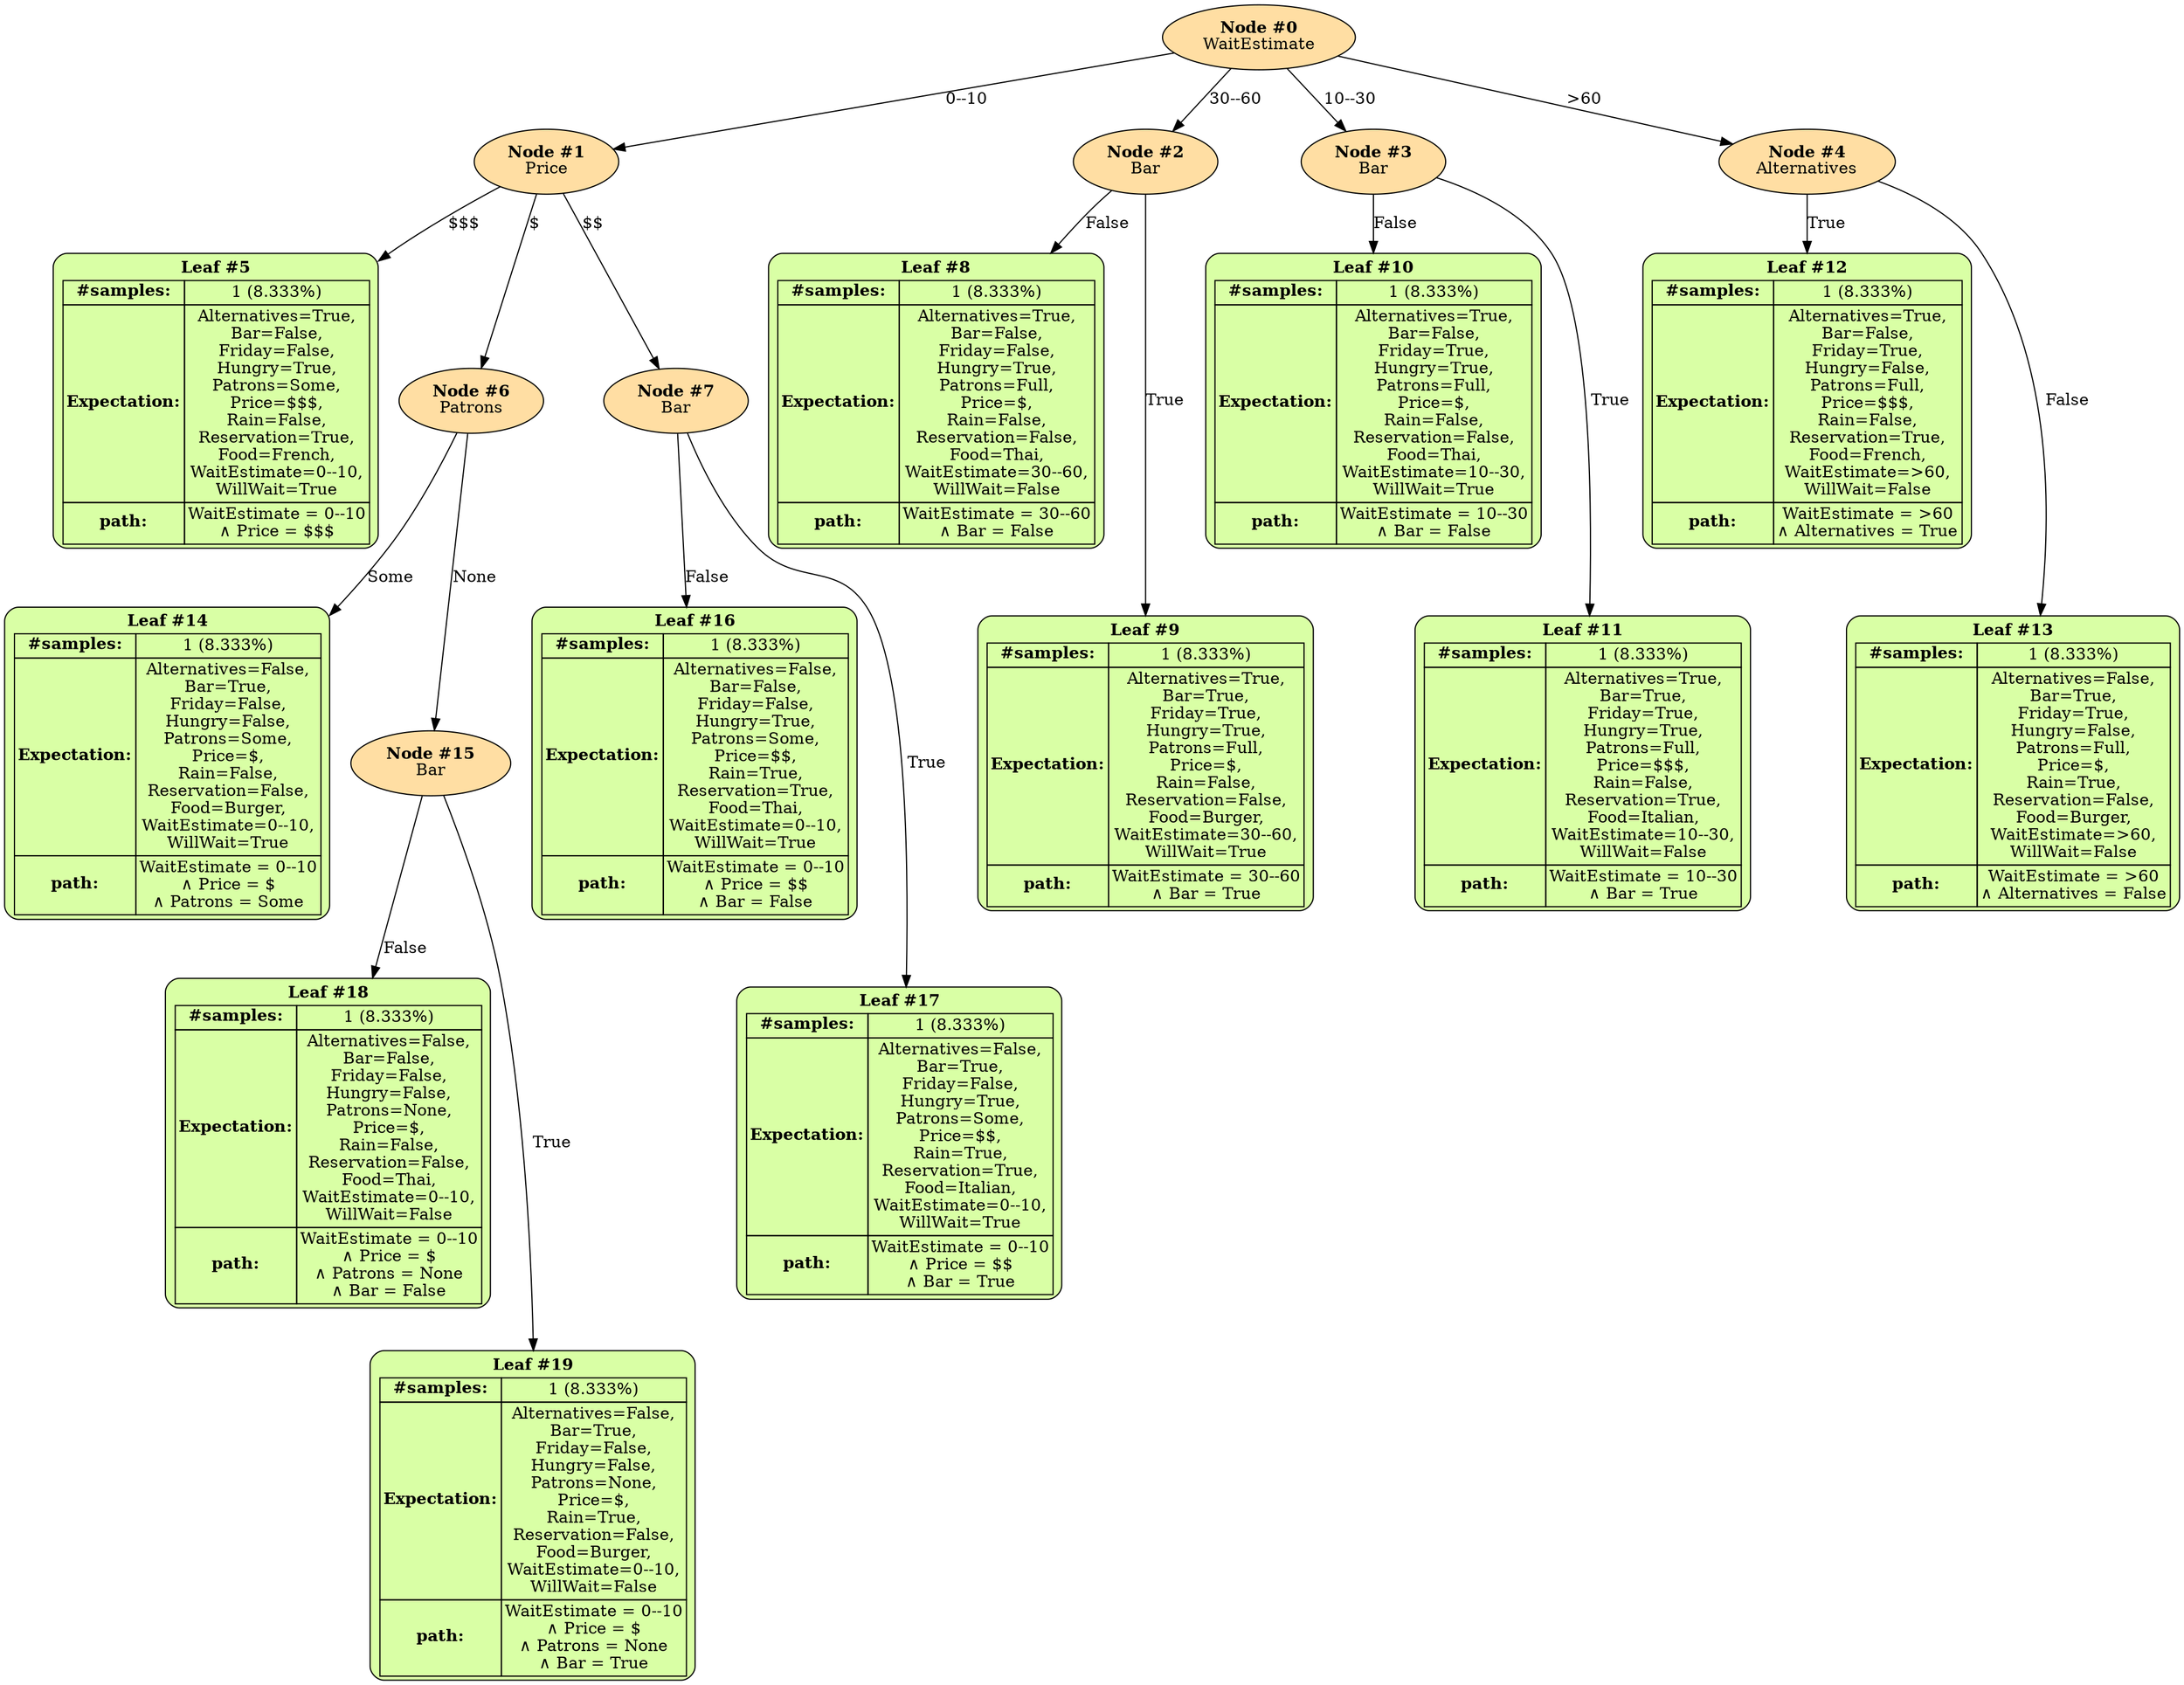 digraph Restaurant {
	5	[fillcolor="#b3ff4c80",
		label=<<TABLE ALIGN="CENTER" VALIGN="MIDDLE" BORDER="0" CELLBORDER="0" CELLSPACING="0">
                            <TR>
                                <TD ALIGN="CENTER" VALIGN="MIDDLE" COLSPAN="2"><B>Leaf #5</B><BR/></TD>
                            </TR>
                                <TR>
                                    <TD BORDER="1" ALIGN="CENTER" VALIGN="MIDDLE"><B>#samples:</B></TD>
                                    <TD BORDER="1" ALIGN="CENTER" VALIGN="MIDDLE">1 (8.333%)</TD>
                                </TR>
                                <TR>
                                    <TD BORDER="1" ALIGN="CENTER" VALIGN="MIDDLE"><B>Expectation:</B></TD>
                                    <TD BORDER="1" ALIGN="CENTER" VALIGN="MIDDLE">Alternatives=True,<BR/>Bar=False,<BR/>Friday=False,<BR/>Hungry=True,<BR/>Patrons=Some,<BR/>Price=$$$,<BR/>Rain=False,<BR/>Reservation=True,<BR/>Food=French,<BR/>WaitEstimate=0--10,<BR/>WillWait=True</TD>
                                </TR>
                                <TR>
                                    <TD BORDER="1" ROWSPAN="2" ALIGN="CENTER" VALIGN="MIDDLE"><B>path:</B></TD>
                                    <TD BORDER="1" ROWSPAN="2" ALIGN="CENTER" VALIGN="MIDDLE">WaitEstimate = 0--10<BR/>∧ Price = $$$</TD>
                                </TR>
                                
                      </TABLE>>,
		shape=box,
		style="rounded,filled"];
	8	[fillcolor="#b3ff4c80",
		label=<<TABLE ALIGN="CENTER" VALIGN="MIDDLE" BORDER="0" CELLBORDER="0" CELLSPACING="0">
                            <TR>
                                <TD ALIGN="CENTER" VALIGN="MIDDLE" COLSPAN="2"><B>Leaf #8</B><BR/></TD>
                            </TR>
                                <TR>
                                    <TD BORDER="1" ALIGN="CENTER" VALIGN="MIDDLE"><B>#samples:</B></TD>
                                    <TD BORDER="1" ALIGN="CENTER" VALIGN="MIDDLE">1 (8.333%)</TD>
                                </TR>
                                <TR>
                                    <TD BORDER="1" ALIGN="CENTER" VALIGN="MIDDLE"><B>Expectation:</B></TD>
                                    <TD BORDER="1" ALIGN="CENTER" VALIGN="MIDDLE">Alternatives=True,<BR/>Bar=False,<BR/>Friday=False,<BR/>Hungry=True,<BR/>Patrons=Full,<BR/>Price=$,<BR/>Rain=False,<BR/>Reservation=False,<BR/>Food=Thai,<BR/>WaitEstimate=30--60,<BR/>WillWait=False</TD>
                                </TR>
                                <TR>
                                    <TD BORDER="1" ROWSPAN="2" ALIGN="CENTER" VALIGN="MIDDLE"><B>path:</B></TD>
                                    <TD BORDER="1" ROWSPAN="2" ALIGN="CENTER" VALIGN="MIDDLE">WaitEstimate = 30--60<BR/>∧ Bar = False</TD>
                                </TR>
                                
                      </TABLE>>,
		shape=box,
		style="rounded,filled"];
	9	[fillcolor="#b3ff4c80",
		label=<<TABLE ALIGN="CENTER" VALIGN="MIDDLE" BORDER="0" CELLBORDER="0" CELLSPACING="0">
                            <TR>
                                <TD ALIGN="CENTER" VALIGN="MIDDLE" COLSPAN="2"><B>Leaf #9</B><BR/></TD>
                            </TR>
                                <TR>
                                    <TD BORDER="1" ALIGN="CENTER" VALIGN="MIDDLE"><B>#samples:</B></TD>
                                    <TD BORDER="1" ALIGN="CENTER" VALIGN="MIDDLE">1 (8.333%)</TD>
                                </TR>
                                <TR>
                                    <TD BORDER="1" ALIGN="CENTER" VALIGN="MIDDLE"><B>Expectation:</B></TD>
                                    <TD BORDER="1" ALIGN="CENTER" VALIGN="MIDDLE">Alternatives=True,<BR/>Bar=True,<BR/>Friday=True,<BR/>Hungry=True,<BR/>Patrons=Full,<BR/>Price=$,<BR/>Rain=False,<BR/>Reservation=False,<BR/>Food=Burger,<BR/>WaitEstimate=30--60,<BR/>WillWait=True</TD>
                                </TR>
                                <TR>
                                    <TD BORDER="1" ROWSPAN="2" ALIGN="CENTER" VALIGN="MIDDLE"><B>path:</B></TD>
                                    <TD BORDER="1" ROWSPAN="2" ALIGN="CENTER" VALIGN="MIDDLE">WaitEstimate = 30--60<BR/>∧ Bar = True</TD>
                                </TR>
                                
                      </TABLE>>,
		shape=box,
		style="rounded,filled"];
	10	[fillcolor="#b3ff4c80",
		label=<<TABLE ALIGN="CENTER" VALIGN="MIDDLE" BORDER="0" CELLBORDER="0" CELLSPACING="0">
                            <TR>
                                <TD ALIGN="CENTER" VALIGN="MIDDLE" COLSPAN="2"><B>Leaf #10</B><BR/></TD>
                            </TR>
                                <TR>
                                    <TD BORDER="1" ALIGN="CENTER" VALIGN="MIDDLE"><B>#samples:</B></TD>
                                    <TD BORDER="1" ALIGN="CENTER" VALIGN="MIDDLE">1 (8.333%)</TD>
                                </TR>
                                <TR>
                                    <TD BORDER="1" ALIGN="CENTER" VALIGN="MIDDLE"><B>Expectation:</B></TD>
                                    <TD BORDER="1" ALIGN="CENTER" VALIGN="MIDDLE">Alternatives=True,<BR/>Bar=False,<BR/>Friday=True,<BR/>Hungry=True,<BR/>Patrons=Full,<BR/>Price=$,<BR/>Rain=False,<BR/>Reservation=False,<BR/>Food=Thai,<BR/>WaitEstimate=10--30,<BR/>WillWait=True</TD>
                                </TR>
                                <TR>
                                    <TD BORDER="1" ROWSPAN="2" ALIGN="CENTER" VALIGN="MIDDLE"><B>path:</B></TD>
                                    <TD BORDER="1" ROWSPAN="2" ALIGN="CENTER" VALIGN="MIDDLE">WaitEstimate = 10--30<BR/>∧ Bar = False</TD>
                                </TR>
                                
                      </TABLE>>,
		shape=box,
		style="rounded,filled"];
	11	[fillcolor="#b3ff4c80",
		label=<<TABLE ALIGN="CENTER" VALIGN="MIDDLE" BORDER="0" CELLBORDER="0" CELLSPACING="0">
                            <TR>
                                <TD ALIGN="CENTER" VALIGN="MIDDLE" COLSPAN="2"><B>Leaf #11</B><BR/></TD>
                            </TR>
                                <TR>
                                    <TD BORDER="1" ALIGN="CENTER" VALIGN="MIDDLE"><B>#samples:</B></TD>
                                    <TD BORDER="1" ALIGN="CENTER" VALIGN="MIDDLE">1 (8.333%)</TD>
                                </TR>
                                <TR>
                                    <TD BORDER="1" ALIGN="CENTER" VALIGN="MIDDLE"><B>Expectation:</B></TD>
                                    <TD BORDER="1" ALIGN="CENTER" VALIGN="MIDDLE">Alternatives=True,<BR/>Bar=True,<BR/>Friday=True,<BR/>Hungry=True,<BR/>Patrons=Full,<BR/>Price=$$$,<BR/>Rain=False,<BR/>Reservation=True,<BR/>Food=Italian,<BR/>WaitEstimate=10--30,<BR/>WillWait=False</TD>
                                </TR>
                                <TR>
                                    <TD BORDER="1" ROWSPAN="2" ALIGN="CENTER" VALIGN="MIDDLE"><B>path:</B></TD>
                                    <TD BORDER="1" ROWSPAN="2" ALIGN="CENTER" VALIGN="MIDDLE">WaitEstimate = 10--30<BR/>∧ Bar = True</TD>
                                </TR>
                                
                      </TABLE>>,
		shape=box,
		style="rounded,filled"];
	12	[fillcolor="#b3ff4c80",
		label=<<TABLE ALIGN="CENTER" VALIGN="MIDDLE" BORDER="0" CELLBORDER="0" CELLSPACING="0">
                            <TR>
                                <TD ALIGN="CENTER" VALIGN="MIDDLE" COLSPAN="2"><B>Leaf #12</B><BR/></TD>
                            </TR>
                                <TR>
                                    <TD BORDER="1" ALIGN="CENTER" VALIGN="MIDDLE"><B>#samples:</B></TD>
                                    <TD BORDER="1" ALIGN="CENTER" VALIGN="MIDDLE">1 (8.333%)</TD>
                                </TR>
                                <TR>
                                    <TD BORDER="1" ALIGN="CENTER" VALIGN="MIDDLE"><B>Expectation:</B></TD>
                                    <TD BORDER="1" ALIGN="CENTER" VALIGN="MIDDLE">Alternatives=True,<BR/>Bar=False,<BR/>Friday=True,<BR/>Hungry=False,<BR/>Patrons=Full,<BR/>Price=$$$,<BR/>Rain=False,<BR/>Reservation=True,<BR/>Food=French,<BR/>WaitEstimate=&gt;60,<BR/>WillWait=False</TD>
                                </TR>
                                <TR>
                                    <TD BORDER="1" ROWSPAN="2" ALIGN="CENTER" VALIGN="MIDDLE"><B>path:</B></TD>
                                    <TD BORDER="1" ROWSPAN="2" ALIGN="CENTER" VALIGN="MIDDLE">WaitEstimate = &gt;60<BR/>∧ Alternatives = True</TD>
                                </TR>
                                
                      </TABLE>>,
		shape=box,
		style="rounded,filled"];
	13	[fillcolor="#b3ff4c80",
		label=<<TABLE ALIGN="CENTER" VALIGN="MIDDLE" BORDER="0" CELLBORDER="0" CELLSPACING="0">
                            <TR>
                                <TD ALIGN="CENTER" VALIGN="MIDDLE" COLSPAN="2"><B>Leaf #13</B><BR/></TD>
                            </TR>
                                <TR>
                                    <TD BORDER="1" ALIGN="CENTER" VALIGN="MIDDLE"><B>#samples:</B></TD>
                                    <TD BORDER="1" ALIGN="CENTER" VALIGN="MIDDLE">1 (8.333%)</TD>
                                </TR>
                                <TR>
                                    <TD BORDER="1" ALIGN="CENTER" VALIGN="MIDDLE"><B>Expectation:</B></TD>
                                    <TD BORDER="1" ALIGN="CENTER" VALIGN="MIDDLE">Alternatives=False,<BR/>Bar=True,<BR/>Friday=True,<BR/>Hungry=False,<BR/>Patrons=Full,<BR/>Price=$,<BR/>Rain=True,<BR/>Reservation=False,<BR/>Food=Burger,<BR/>WaitEstimate=&gt;60,<BR/>WillWait=False</TD>
                                </TR>
                                <TR>
                                    <TD BORDER="1" ROWSPAN="2" ALIGN="CENTER" VALIGN="MIDDLE"><B>path:</B></TD>
                                    <TD BORDER="1" ROWSPAN="2" ALIGN="CENTER" VALIGN="MIDDLE">WaitEstimate = &gt;60<BR/>∧ Alternatives = False</TD>
                                </TR>
                                
                      </TABLE>>,
		shape=box,
		style="rounded,filled"];
	14	[fillcolor="#b3ff4c80",
		label=<<TABLE ALIGN="CENTER" VALIGN="MIDDLE" BORDER="0" CELLBORDER="0" CELLSPACING="0">
                            <TR>
                                <TD ALIGN="CENTER" VALIGN="MIDDLE" COLSPAN="2"><B>Leaf #14</B><BR/></TD>
                            </TR>
                                <TR>
                                    <TD BORDER="1" ALIGN="CENTER" VALIGN="MIDDLE"><B>#samples:</B></TD>
                                    <TD BORDER="1" ALIGN="CENTER" VALIGN="MIDDLE">1 (8.333%)</TD>
                                </TR>
                                <TR>
                                    <TD BORDER="1" ALIGN="CENTER" VALIGN="MIDDLE"><B>Expectation:</B></TD>
                                    <TD BORDER="1" ALIGN="CENTER" VALIGN="MIDDLE">Alternatives=False,<BR/>Bar=True,<BR/>Friday=False,<BR/>Hungry=False,<BR/>Patrons=Some,<BR/>Price=$,<BR/>Rain=False,<BR/>Reservation=False,<BR/>Food=Burger,<BR/>WaitEstimate=0--10,<BR/>WillWait=True</TD>
                                </TR>
                                <TR>
                                    <TD BORDER="1" ROWSPAN="3" ALIGN="CENTER" VALIGN="MIDDLE"><B>path:</B></TD>
                                    <TD BORDER="1" ROWSPAN="3" ALIGN="CENTER" VALIGN="MIDDLE">WaitEstimate = 0--10<BR/>∧ Price = $<BR/>∧ Patrons = Some</TD>
                                </TR>
                                
                      </TABLE>>,
		shape=box,
		style="rounded,filled"];
	16	[fillcolor="#b3ff4c80",
		label=<<TABLE ALIGN="CENTER" VALIGN="MIDDLE" BORDER="0" CELLBORDER="0" CELLSPACING="0">
                            <TR>
                                <TD ALIGN="CENTER" VALIGN="MIDDLE" COLSPAN="2"><B>Leaf #16</B><BR/></TD>
                            </TR>
                                <TR>
                                    <TD BORDER="1" ALIGN="CENTER" VALIGN="MIDDLE"><B>#samples:</B></TD>
                                    <TD BORDER="1" ALIGN="CENTER" VALIGN="MIDDLE">1 (8.333%)</TD>
                                </TR>
                                <TR>
                                    <TD BORDER="1" ALIGN="CENTER" VALIGN="MIDDLE"><B>Expectation:</B></TD>
                                    <TD BORDER="1" ALIGN="CENTER" VALIGN="MIDDLE">Alternatives=False,<BR/>Bar=False,<BR/>Friday=False,<BR/>Hungry=True,<BR/>Patrons=Some,<BR/>Price=$$,<BR/>Rain=True,<BR/>Reservation=True,<BR/>Food=Thai,<BR/>WaitEstimate=0--10,<BR/>WillWait=True</TD>
                                </TR>
                                <TR>
                                    <TD BORDER="1" ROWSPAN="3" ALIGN="CENTER" VALIGN="MIDDLE"><B>path:</B></TD>
                                    <TD BORDER="1" ROWSPAN="3" ALIGN="CENTER" VALIGN="MIDDLE">WaitEstimate = 0--10<BR/>∧ Price = $$<BR/>∧ Bar = False</TD>
                                </TR>
                                
                      </TABLE>>,
		shape=box,
		style="rounded,filled"];
	17	[fillcolor="#b3ff4c80",
		label=<<TABLE ALIGN="CENTER" VALIGN="MIDDLE" BORDER="0" CELLBORDER="0" CELLSPACING="0">
                            <TR>
                                <TD ALIGN="CENTER" VALIGN="MIDDLE" COLSPAN="2"><B>Leaf #17</B><BR/></TD>
                            </TR>
                                <TR>
                                    <TD BORDER="1" ALIGN="CENTER" VALIGN="MIDDLE"><B>#samples:</B></TD>
                                    <TD BORDER="1" ALIGN="CENTER" VALIGN="MIDDLE">1 (8.333%)</TD>
                                </TR>
                                <TR>
                                    <TD BORDER="1" ALIGN="CENTER" VALIGN="MIDDLE"><B>Expectation:</B></TD>
                                    <TD BORDER="1" ALIGN="CENTER" VALIGN="MIDDLE">Alternatives=False,<BR/>Bar=True,<BR/>Friday=False,<BR/>Hungry=True,<BR/>Patrons=Some,<BR/>Price=$$,<BR/>Rain=True,<BR/>Reservation=True,<BR/>Food=Italian,<BR/>WaitEstimate=0--10,<BR/>WillWait=True</TD>
                                </TR>
                                <TR>
                                    <TD BORDER="1" ROWSPAN="3" ALIGN="CENTER" VALIGN="MIDDLE"><B>path:</B></TD>
                                    <TD BORDER="1" ROWSPAN="3" ALIGN="CENTER" VALIGN="MIDDLE">WaitEstimate = 0--10<BR/>∧ Price = $$<BR/>∧ Bar = True</TD>
                                </TR>
                                
                      </TABLE>>,
		shape=box,
		style="rounded,filled"];
	18	[fillcolor="#b3ff4c80",
		label=<<TABLE ALIGN="CENTER" VALIGN="MIDDLE" BORDER="0" CELLBORDER="0" CELLSPACING="0">
                            <TR>
                                <TD ALIGN="CENTER" VALIGN="MIDDLE" COLSPAN="2"><B>Leaf #18</B><BR/></TD>
                            </TR>
                                <TR>
                                    <TD BORDER="1" ALIGN="CENTER" VALIGN="MIDDLE"><B>#samples:</B></TD>
                                    <TD BORDER="1" ALIGN="CENTER" VALIGN="MIDDLE">1 (8.333%)</TD>
                                </TR>
                                <TR>
                                    <TD BORDER="1" ALIGN="CENTER" VALIGN="MIDDLE"><B>Expectation:</B></TD>
                                    <TD BORDER="1" ALIGN="CENTER" VALIGN="MIDDLE">Alternatives=False,<BR/>Bar=False,<BR/>Friday=False,<BR/>Hungry=False,<BR/>Patrons=None,<BR/>Price=$,<BR/>Rain=False,<BR/>Reservation=False,<BR/>Food=Thai,<BR/>WaitEstimate=0--10,<BR/>WillWait=False</TD>
                                </TR>
                                <TR>
                                    <TD BORDER="1" ROWSPAN="4" ALIGN="CENTER" VALIGN="MIDDLE"><B>path:</B></TD>
                                    <TD BORDER="1" ROWSPAN="4" ALIGN="CENTER" VALIGN="MIDDLE">WaitEstimate = 0--10<BR/>∧ Price = $<BR/>∧ Patrons = None<BR/>∧ Bar = False</TD>
                                </TR>
                                
                      </TABLE>>,
		shape=box,
		style="rounded,filled"];
	19	[fillcolor="#b3ff4c80",
		label=<<TABLE ALIGN="CENTER" VALIGN="MIDDLE" BORDER="0" CELLBORDER="0" CELLSPACING="0">
                            <TR>
                                <TD ALIGN="CENTER" VALIGN="MIDDLE" COLSPAN="2"><B>Leaf #19</B><BR/></TD>
                            </TR>
                                <TR>
                                    <TD BORDER="1" ALIGN="CENTER" VALIGN="MIDDLE"><B>#samples:</B></TD>
                                    <TD BORDER="1" ALIGN="CENTER" VALIGN="MIDDLE">1 (8.333%)</TD>
                                </TR>
                                <TR>
                                    <TD BORDER="1" ALIGN="CENTER" VALIGN="MIDDLE"><B>Expectation:</B></TD>
                                    <TD BORDER="1" ALIGN="CENTER" VALIGN="MIDDLE">Alternatives=False,<BR/>Bar=True,<BR/>Friday=False,<BR/>Hungry=False,<BR/>Patrons=None,<BR/>Price=$,<BR/>Rain=True,<BR/>Reservation=False,<BR/>Food=Burger,<BR/>WaitEstimate=0--10,<BR/>WillWait=False</TD>
                                </TR>
                                <TR>
                                    <TD BORDER="1" ROWSPAN="4" ALIGN="CENTER" VALIGN="MIDDLE"><B>path:</B></TD>
                                    <TD BORDER="1" ROWSPAN="4" ALIGN="CENTER" VALIGN="MIDDLE">WaitEstimate = 0--10<BR/>∧ Price = $<BR/>∧ Patrons = None<BR/>∧ Bar = True</TD>
                                </TR>
                                
                      </TABLE>>,
		shape=box,
		style="rounded,filled"];
	0	[fillcolor="#ffbe4980",
		label=<<TABLE ALIGN="CENTER" VALIGN="MIDDLE" BORDER="0" CELLBORDER="0" CELLSPACING="0">
                            <TR>
                                <TD ALIGN="CENTER" VALIGN="MIDDLE" COLSPAN="2"><B>Node #0</B><BR/>WaitEstimate</TD>
                            </TR>
                      </TABLE>>,
		shape=ellipse,
		style="rounded,filled"];
	1	[fillcolor="#ffbe4980",
		label=<<TABLE ALIGN="CENTER" VALIGN="MIDDLE" BORDER="0" CELLBORDER="0" CELLSPACING="0">
                            <TR>
                                <TD ALIGN="CENTER" VALIGN="MIDDLE" COLSPAN="2"><B>Node #1</B><BR/>Price</TD>
                            </TR>
                      </TABLE>>,
		shape=ellipse,
		style="rounded,filled"];
	0 -> 1	[label="0--10"];
	2	[fillcolor="#ffbe4980",
		label=<<TABLE ALIGN="CENTER" VALIGN="MIDDLE" BORDER="0" CELLBORDER="0" CELLSPACING="0">
                            <TR>
                                <TD ALIGN="CENTER" VALIGN="MIDDLE" COLSPAN="2"><B>Node #2</B><BR/>Bar</TD>
                            </TR>
                      </TABLE>>,
		shape=ellipse,
		style="rounded,filled"];
	0 -> 2	[label="30--60"];
	3	[fillcolor="#ffbe4980",
		label=<<TABLE ALIGN="CENTER" VALIGN="MIDDLE" BORDER="0" CELLBORDER="0" CELLSPACING="0">
                            <TR>
                                <TD ALIGN="CENTER" VALIGN="MIDDLE" COLSPAN="2"><B>Node #3</B><BR/>Bar</TD>
                            </TR>
                      </TABLE>>,
		shape=ellipse,
		style="rounded,filled"];
	0 -> 3	[label="10--30"];
	4	[fillcolor="#ffbe4980",
		label=<<TABLE ALIGN="CENTER" VALIGN="MIDDLE" BORDER="0" CELLBORDER="0" CELLSPACING="0">
                            <TR>
                                <TD ALIGN="CENTER" VALIGN="MIDDLE" COLSPAN="2"><B>Node #4</B><BR/>Alternatives</TD>
                            </TR>
                      </TABLE>>,
		shape=ellipse,
		style="rounded,filled"];
	0 -> 4	[label="&gt;60"];
	1 -> 5	[label="$$$",
		minlen=1];
	6	[fillcolor="#ffbe4980",
		label=<<TABLE ALIGN="CENTER" VALIGN="MIDDLE" BORDER="0" CELLBORDER="0" CELLSPACING="0">
                            <TR>
                                <TD ALIGN="CENTER" VALIGN="MIDDLE" COLSPAN="2"><B>Node #6</B><BR/>Patrons</TD>
                            </TR>
                      </TABLE>>,
		shape=ellipse,
		style="rounded,filled"];
	1 -> 6	[label="$"];
	7	[fillcolor="#ffbe4980",
		label=<<TABLE ALIGN="CENTER" VALIGN="MIDDLE" BORDER="0" CELLBORDER="0" CELLSPACING="0">
                            <TR>
                                <TD ALIGN="CENTER" VALIGN="MIDDLE" COLSPAN="2"><B>Node #7</B><BR/>Bar</TD>
                            </TR>
                      </TABLE>>,
		shape=ellipse,
		style="rounded,filled"];
	1 -> 7	[label="$$"];
	2 -> 8	[label=False,
		minlen=1];
	2 -> 9	[label=True,
		minlen=2];
	3 -> 10	[label=False,
		minlen=1];
	3 -> 11	[label=True,
		minlen=2];
	4 -> 12	[label=True,
		minlen=1];
	4 -> 13	[label=False,
		minlen=2];
	6 -> 14	[label=Some,
		minlen=1];
	15	[fillcolor="#ffbe4980",
		label=<<TABLE ALIGN="CENTER" VALIGN="MIDDLE" BORDER="0" CELLBORDER="0" CELLSPACING="0">
                            <TR>
                                <TD ALIGN="CENTER" VALIGN="MIDDLE" COLSPAN="2"><B>Node #15</B><BR/>Bar</TD>
                            </TR>
                      </TABLE>>,
		shape=ellipse,
		style="rounded,filled"];
	6 -> 15	[label=None];
	7 -> 16	[label=False,
		minlen=1];
	7 -> 17	[label=True,
		minlen=2];
	15 -> 18	[label=False,
		minlen=1];
	15 -> 19	[label=True,
		minlen=2];
}
